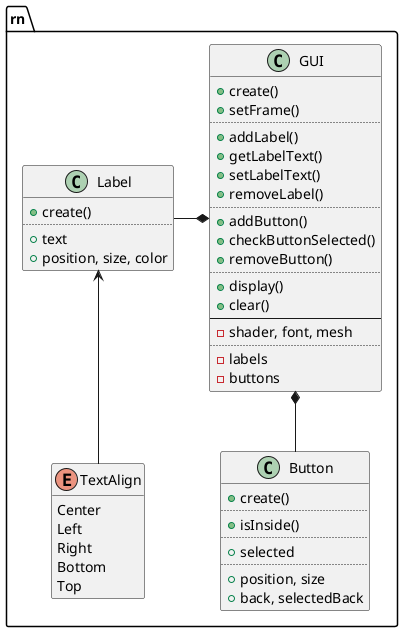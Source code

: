 @startuml
set separator ::

class rn::GUI {
	+create()
	+setFrame()
	..
	+addLabel()
	+getLabelText()
	+setLabelText()
	+removeLabel()
	..
	+addButton()
	+checkButtonSelected()
	+removeButton()
	..
	+display()
	+clear()
	--
	-shader, font, mesh
	..
	-labels
	-buttons
}

enum rn::TextAlign {
	Center
	Left
	Right
	Bottom
	Top
}
hide TextAlign methods

class rn::Label {
	+create()
	..
	+text
	+position, size, color
}

class rn::Button {
	+create()
	..
	+isInside()
	..
	+selected
	..
	+position, size
	+back, selectedBack
}

Label <-- TextAlign

GUI *-left- Label
GUI *-down- Button

@enduml
